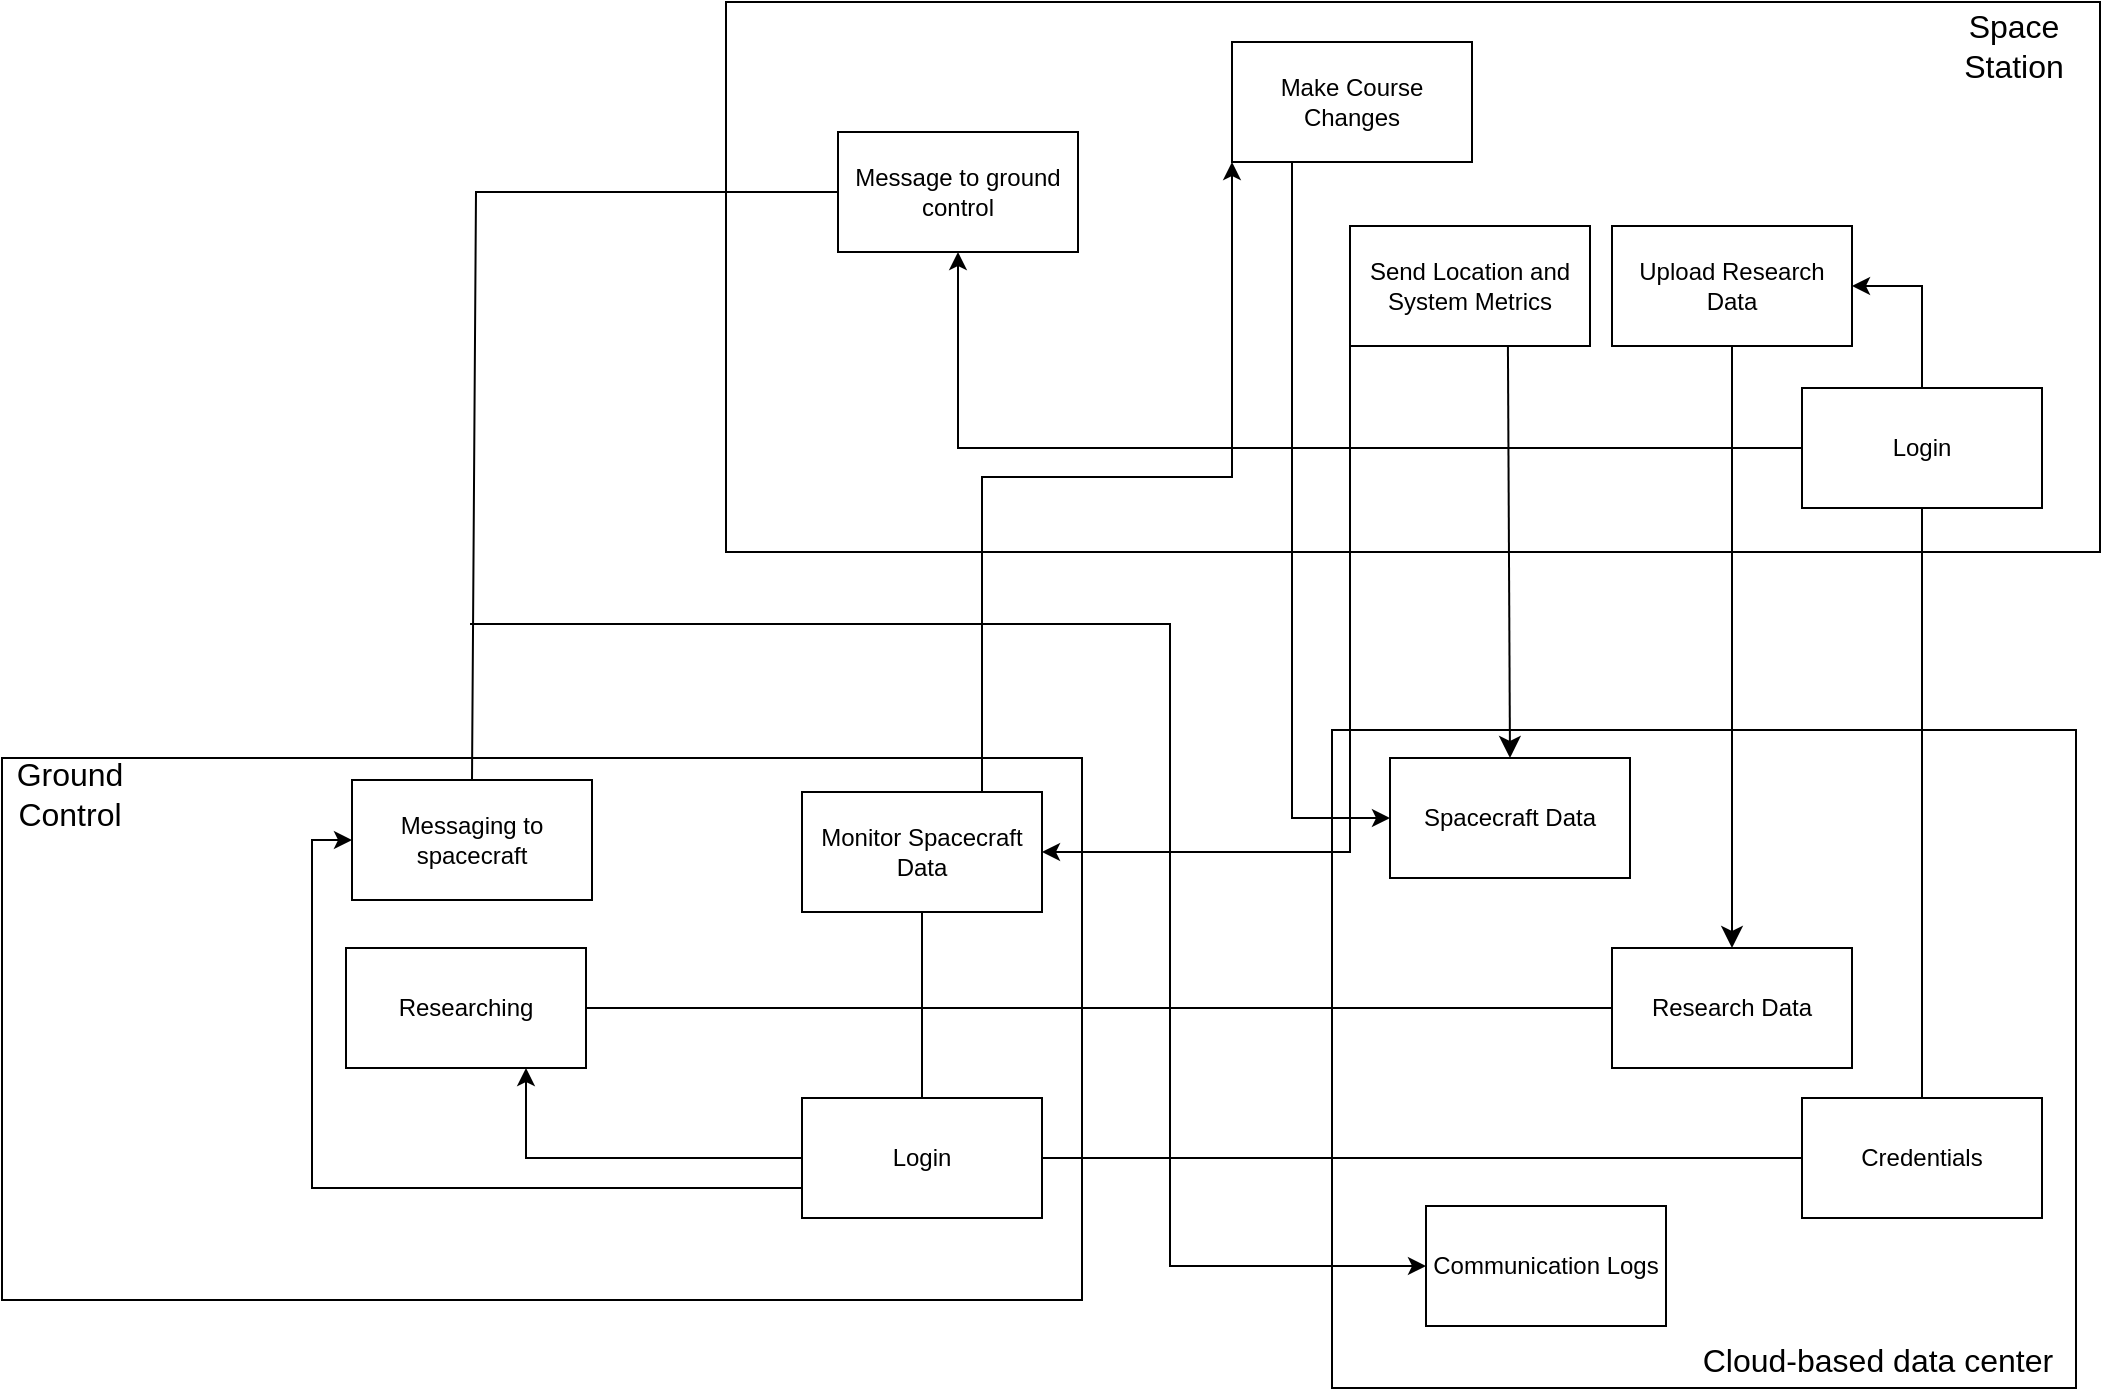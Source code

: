 <mxfile version="24.8.3">
  <diagram name="Page-1" id="tK4KSnBkHy8aFW0qQ5eC">
    <mxGraphModel dx="1592" dy="763" grid="0" gridSize="10" guides="1" tooltips="1" connect="1" arrows="1" fold="1" page="0" pageScale="1" pageWidth="850" pageHeight="1100" math="0" shadow="0">
      <root>
        <mxCell id="0" />
        <mxCell id="1" parent="0" />
        <mxCell id="rSKh6CzhYK2FniH9VK9f-1" value="" style="rounded=0;whiteSpace=wrap;html=1;" parent="1" vertex="1">
          <mxGeometry x="371" y="133" width="687" height="275" as="geometry" />
        </mxCell>
        <mxCell id="rSKh6CzhYK2FniH9VK9f-2" value="Space Station" style="text;html=1;align=center;verticalAlign=middle;whiteSpace=wrap;rounded=0;fontSize=16;" parent="1" vertex="1">
          <mxGeometry x="985" y="140" width="60" height="30" as="geometry" />
        </mxCell>
        <mxCell id="rSKh6CzhYK2FniH9VK9f-3" value="Upload Research Data" style="rounded=0;whiteSpace=wrap;html=1;" parent="1" vertex="1">
          <mxGeometry x="814" y="245" width="120" height="60" as="geometry" />
        </mxCell>
        <mxCell id="rSKh6CzhYK2FniH9VK9f-4" value="Make Course Changes" style="rounded=0;whiteSpace=wrap;html=1;" parent="1" vertex="1">
          <mxGeometry x="624" y="153" width="120" height="60" as="geometry" />
        </mxCell>
        <mxCell id="rSKh6CzhYK2FniH9VK9f-5" value="Send Location and System Metrics" style="rounded=0;whiteSpace=wrap;html=1;" parent="1" vertex="1">
          <mxGeometry x="683" y="245" width="120" height="60" as="geometry" />
        </mxCell>
        <mxCell id="rSKh6CzhYK2FniH9VK9f-6" value="" style="rounded=0;whiteSpace=wrap;html=1;" parent="1" vertex="1">
          <mxGeometry x="674" y="497" width="372" height="329" as="geometry" />
        </mxCell>
        <mxCell id="rSKh6CzhYK2FniH9VK9f-7" value="Cloud-based data center" style="text;html=1;align=center;verticalAlign=middle;whiteSpace=wrap;rounded=0;fontSize=16;" parent="1" vertex="1">
          <mxGeometry x="858" y="797" width="178" height="30" as="geometry" />
        </mxCell>
        <mxCell id="rSKh6CzhYK2FniH9VK9f-8" value="Spacecraft Data" style="rounded=0;whiteSpace=wrap;html=1;" parent="1" vertex="1">
          <mxGeometry x="703" y="511" width="120" height="60" as="geometry" />
        </mxCell>
        <mxCell id="rSKh6CzhYK2FniH9VK9f-9" value="Research Data" style="rounded=0;whiteSpace=wrap;html=1;" parent="1" vertex="1">
          <mxGeometry x="814" y="606" width="120" height="60" as="geometry" />
        </mxCell>
        <mxCell id="rSKh6CzhYK2FniH9VK9f-10" value="Credentials" style="rounded=0;whiteSpace=wrap;html=1;" parent="1" vertex="1">
          <mxGeometry x="909" y="681" width="120" height="60" as="geometry" />
        </mxCell>
        <mxCell id="rSKh6CzhYK2FniH9VK9f-11" value="" style="rounded=0;whiteSpace=wrap;html=1;" parent="1" vertex="1">
          <mxGeometry x="9" y="511" width="540" height="271" as="geometry" />
        </mxCell>
        <mxCell id="rSKh6CzhYK2FniH9VK9f-12" value="Ground Control" style="text;html=1;align=center;verticalAlign=middle;whiteSpace=wrap;rounded=0;fontSize=16;" parent="1" vertex="1">
          <mxGeometry x="13" y="514" width="60" height="30" as="geometry" />
        </mxCell>
        <mxCell id="Q_NkMCdazEZ7aZVp-Srn-17" style="edgeStyle=orthogonalEdgeStyle;rounded=0;orthogonalLoop=1;jettySize=auto;html=1;exitX=0.75;exitY=0;exitDx=0;exitDy=0;entryX=0;entryY=1;entryDx=0;entryDy=0;" edge="1" parent="1" source="rSKh6CzhYK2FniH9VK9f-18" target="rSKh6CzhYK2FniH9VK9f-4">
          <mxGeometry relative="1" as="geometry" />
        </mxCell>
        <mxCell id="rSKh6CzhYK2FniH9VK9f-18" value="Monitor Spacecraft Data" style="rounded=0;whiteSpace=wrap;html=1;" parent="1" vertex="1">
          <mxGeometry x="409" y="528" width="120" height="60" as="geometry" />
        </mxCell>
        <mxCell id="Q_NkMCdazEZ7aZVp-Srn-3" style="edgeStyle=orthogonalEdgeStyle;rounded=0;orthogonalLoop=1;jettySize=auto;html=1;exitX=0;exitY=0.5;exitDx=0;exitDy=0;entryX=0.75;entryY=1;entryDx=0;entryDy=0;" edge="1" parent="1" source="rSKh6CzhYK2FniH9VK9f-19" target="Q_NkMCdazEZ7aZVp-Srn-1">
          <mxGeometry relative="1" as="geometry">
            <Array as="points">
              <mxPoint x="271" y="711" />
            </Array>
          </mxGeometry>
        </mxCell>
        <mxCell id="Q_NkMCdazEZ7aZVp-Srn-12" style="edgeStyle=orthogonalEdgeStyle;rounded=0;orthogonalLoop=1;jettySize=auto;html=1;exitX=0;exitY=0.75;exitDx=0;exitDy=0;entryX=0;entryY=0.5;entryDx=0;entryDy=0;" edge="1" parent="1" source="rSKh6CzhYK2FniH9VK9f-19" target="Q_NkMCdazEZ7aZVp-Srn-6">
          <mxGeometry relative="1" as="geometry" />
        </mxCell>
        <mxCell id="rSKh6CzhYK2FniH9VK9f-19" value="Login" style="rounded=0;whiteSpace=wrap;html=1;" parent="1" vertex="1">
          <mxGeometry x="409" y="681" width="120" height="60" as="geometry" />
        </mxCell>
        <mxCell id="Q_NkMCdazEZ7aZVp-Srn-4" style="edgeStyle=orthogonalEdgeStyle;rounded=0;orthogonalLoop=1;jettySize=auto;html=1;exitX=0.5;exitY=0;exitDx=0;exitDy=0;entryX=1;entryY=0.5;entryDx=0;entryDy=0;" edge="1" parent="1" source="rSKh6CzhYK2FniH9VK9f-20" target="rSKh6CzhYK2FniH9VK9f-3">
          <mxGeometry relative="1" as="geometry" />
        </mxCell>
        <mxCell id="Q_NkMCdazEZ7aZVp-Srn-10" style="edgeStyle=orthogonalEdgeStyle;rounded=0;orthogonalLoop=1;jettySize=auto;html=1;exitX=0;exitY=0.5;exitDx=0;exitDy=0;" edge="1" parent="1" source="rSKh6CzhYK2FniH9VK9f-20" target="Q_NkMCdazEZ7aZVp-Srn-7">
          <mxGeometry relative="1" as="geometry" />
        </mxCell>
        <mxCell id="rSKh6CzhYK2FniH9VK9f-20" value="Login" style="rounded=0;whiteSpace=wrap;html=1;" parent="1" vertex="1">
          <mxGeometry x="909" y="326" width="120" height="60" as="geometry" />
        </mxCell>
        <mxCell id="rSKh6CzhYK2FniH9VK9f-24" value="" style="endArrow=none;html=1;rounded=0;fontSize=12;startSize=8;endSize=8;curved=1;entryX=0;entryY=0.5;entryDx=0;entryDy=0;exitX=1;exitY=0.5;exitDx=0;exitDy=0;" parent="1" source="rSKh6CzhYK2FniH9VK9f-19" target="rSKh6CzhYK2FniH9VK9f-10" edge="1">
          <mxGeometry width="50" height="50" relative="1" as="geometry">
            <mxPoint x="957" y="961" as="sourcePoint" />
            <mxPoint x="1007" y="911" as="targetPoint" />
          </mxGeometry>
        </mxCell>
        <mxCell id="rSKh6CzhYK2FniH9VK9f-25" value="" style="endArrow=none;html=1;rounded=0;fontSize=12;startSize=8;endSize=8;curved=1;entryX=0.5;entryY=1;entryDx=0;entryDy=0;exitX=0.5;exitY=0;exitDx=0;exitDy=0;" parent="1" source="rSKh6CzhYK2FniH9VK9f-10" target="rSKh6CzhYK2FniH9VK9f-20" edge="1">
          <mxGeometry width="50" height="50" relative="1" as="geometry">
            <mxPoint x="967" y="971" as="sourcePoint" />
            <mxPoint x="1017" y="921" as="targetPoint" />
          </mxGeometry>
        </mxCell>
        <mxCell id="rSKh6CzhYK2FniH9VK9f-29" style="edgeStyle=none;curved=1;rounded=0;orthogonalLoop=1;jettySize=auto;html=1;exitX=0.658;exitY=1;exitDx=0;exitDy=0;entryX=0.5;entryY=0;entryDx=0;entryDy=0;fontSize=12;startSize=8;endSize=8;exitPerimeter=0;" parent="1" source="rSKh6CzhYK2FniH9VK9f-5" target="rSKh6CzhYK2FniH9VK9f-8" edge="1">
          <mxGeometry relative="1" as="geometry" />
        </mxCell>
        <mxCell id="rSKh6CzhYK2FniH9VK9f-35" style="edgeStyle=none;curved=1;rounded=0;orthogonalLoop=1;jettySize=auto;html=1;exitX=0.5;exitY=1;exitDx=0;exitDy=0;entryX=0.5;entryY=0;entryDx=0;entryDy=0;fontSize=12;startSize=8;endSize=8;" parent="1" source="rSKh6CzhYK2FniH9VK9f-3" target="rSKh6CzhYK2FniH9VK9f-9" edge="1">
          <mxGeometry relative="1" as="geometry" />
        </mxCell>
        <mxCell id="rSKh6CzhYK2FniH9VK9f-39" value="" style="endArrow=none;html=1;rounded=0;fontSize=12;startSize=8;endSize=8;curved=1;exitX=0.5;exitY=1;exitDx=0;exitDy=0;entryX=0.5;entryY=0;entryDx=0;entryDy=0;" parent="1" source="rSKh6CzhYK2FniH9VK9f-18" target="rSKh6CzhYK2FniH9VK9f-19" edge="1">
          <mxGeometry width="50" height="50" relative="1" as="geometry">
            <mxPoint x="1074" y="805" as="sourcePoint" />
            <mxPoint x="1124" y="755" as="targetPoint" />
          </mxGeometry>
        </mxCell>
        <mxCell id="Q_NkMCdazEZ7aZVp-Srn-1" value="Researching" style="rounded=0;whiteSpace=wrap;html=1;" vertex="1" parent="1">
          <mxGeometry x="181" y="606" width="120" height="60" as="geometry" />
        </mxCell>
        <mxCell id="Q_NkMCdazEZ7aZVp-Srn-2" value="" style="endArrow=none;html=1;rounded=0;entryX=0;entryY=0.5;entryDx=0;entryDy=0;exitX=1;exitY=0.5;exitDx=0;exitDy=0;" edge="1" parent="1" source="Q_NkMCdazEZ7aZVp-Srn-1" target="rSKh6CzhYK2FniH9VK9f-9">
          <mxGeometry width="50" height="50" relative="1" as="geometry">
            <mxPoint x="108" y="383" as="sourcePoint" />
            <mxPoint x="158" y="333" as="targetPoint" />
          </mxGeometry>
        </mxCell>
        <mxCell id="Q_NkMCdazEZ7aZVp-Srn-5" value="Communication Logs" style="rounded=0;whiteSpace=wrap;html=1;" vertex="1" parent="1">
          <mxGeometry x="721" y="735" width="120" height="60" as="geometry" />
        </mxCell>
        <mxCell id="Q_NkMCdazEZ7aZVp-Srn-6" value="Messaging to spacecraft" style="rounded=0;whiteSpace=wrap;html=1;" vertex="1" parent="1">
          <mxGeometry x="184" y="522" width="120" height="60" as="geometry" />
        </mxCell>
        <mxCell id="Q_NkMCdazEZ7aZVp-Srn-7" value="Message to ground control" style="rounded=0;whiteSpace=wrap;html=1;" vertex="1" parent="1">
          <mxGeometry x="427" y="198" width="120" height="60" as="geometry" />
        </mxCell>
        <mxCell id="Q_NkMCdazEZ7aZVp-Srn-9" value="" style="endArrow=none;html=1;rounded=0;entryX=0;entryY=0.5;entryDx=0;entryDy=0;exitX=0.5;exitY=0;exitDx=0;exitDy=0;" edge="1" parent="1" source="Q_NkMCdazEZ7aZVp-Srn-6" target="Q_NkMCdazEZ7aZVp-Srn-7">
          <mxGeometry width="50" height="50" relative="1" as="geometry">
            <mxPoint x="210" y="366" as="sourcePoint" />
            <mxPoint x="260" y="316" as="targetPoint" />
            <Array as="points">
              <mxPoint x="246" y="228" />
            </Array>
          </mxGeometry>
        </mxCell>
        <mxCell id="Q_NkMCdazEZ7aZVp-Srn-15" value="" style="endArrow=classic;html=1;rounded=0;entryX=0;entryY=0.5;entryDx=0;entryDy=0;" edge="1" parent="1" target="Q_NkMCdazEZ7aZVp-Srn-5">
          <mxGeometry width="50" height="50" relative="1" as="geometry">
            <mxPoint x="243" y="444" as="sourcePoint" />
            <mxPoint x="206" y="372" as="targetPoint" />
            <Array as="points">
              <mxPoint x="593" y="444" />
              <mxPoint x="593" y="765" />
            </Array>
          </mxGeometry>
        </mxCell>
        <mxCell id="Q_NkMCdazEZ7aZVp-Srn-18" style="edgeStyle=orthogonalEdgeStyle;rounded=0;orthogonalLoop=1;jettySize=auto;html=1;exitX=0;exitY=1;exitDx=0;exitDy=0;entryX=1;entryY=0.5;entryDx=0;entryDy=0;" edge="1" parent="1" source="rSKh6CzhYK2FniH9VK9f-5" target="rSKh6CzhYK2FniH9VK9f-18">
          <mxGeometry relative="1" as="geometry" />
        </mxCell>
        <mxCell id="Q_NkMCdazEZ7aZVp-Srn-16" style="edgeStyle=orthogonalEdgeStyle;rounded=0;orthogonalLoop=1;jettySize=auto;html=1;exitX=0.25;exitY=1;exitDx=0;exitDy=0;entryX=0;entryY=0.5;entryDx=0;entryDy=0;" edge="1" parent="1" source="rSKh6CzhYK2FniH9VK9f-4" target="rSKh6CzhYK2FniH9VK9f-8">
          <mxGeometry relative="1" as="geometry" />
        </mxCell>
      </root>
    </mxGraphModel>
  </diagram>
</mxfile>
